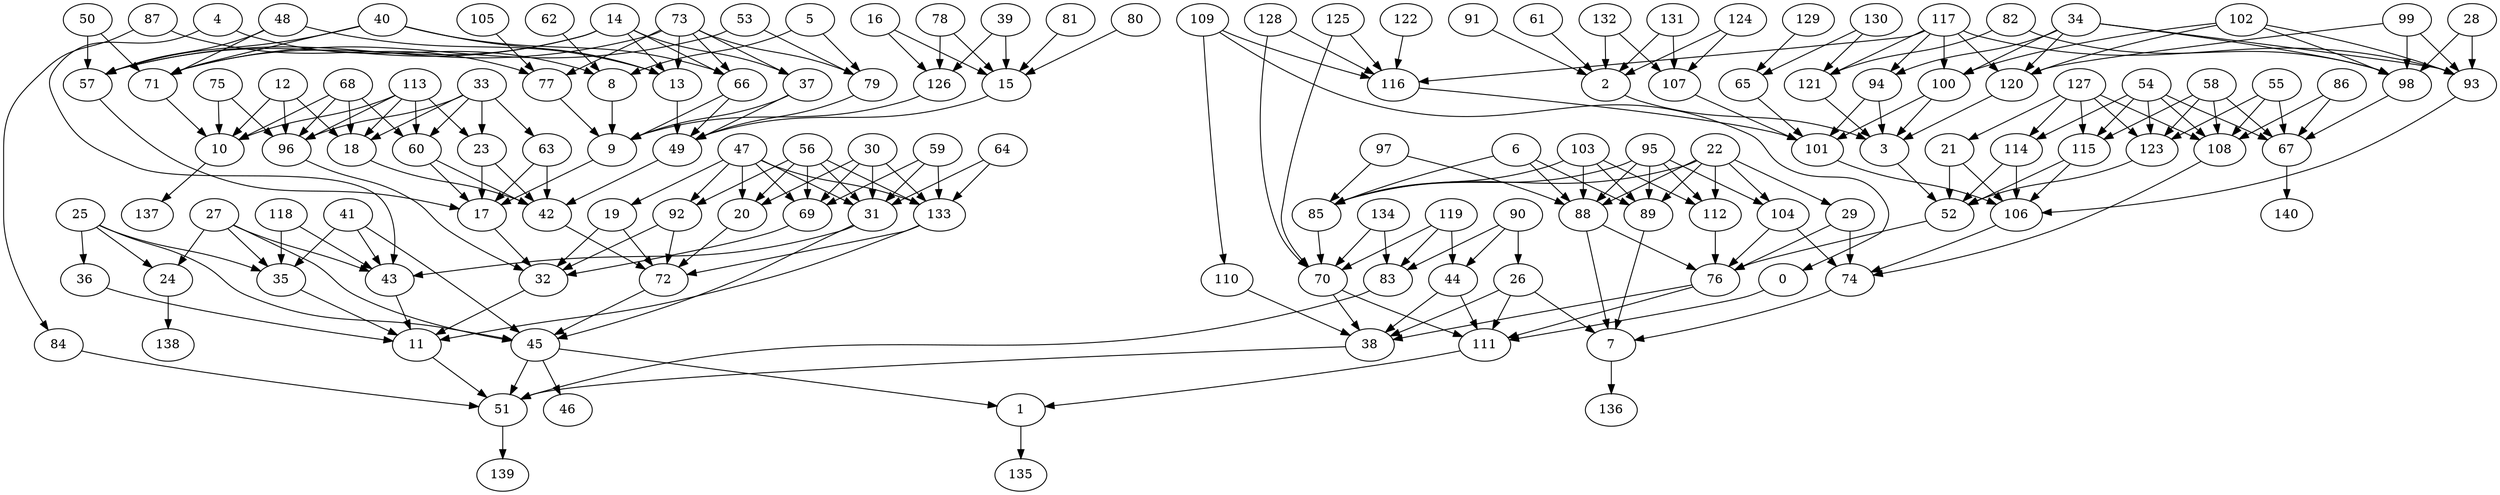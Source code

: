 digraph G {
    45 -> 46;
    36 -> 11;
    133 -> 11;
    35 -> 11;
    32 -> 11;
    43 -> 11;
    31 -> 43;
    27 -> 43;
    41 -> 43;
    118 -> 43;
    4 -> 43;
    47 -> 31;
    30 -> 31;
    56 -> 31;
    59 -> 31;
    64 -> 31;
    71 -> 10;
    113 -> 10;
    12 -> 10;
    68 -> 10;
    75 -> 10;
    53 -> 71;
    14 -> 71;
    50 -> 71;
    48 -> 71;
    40 -> 71;
    25 -> 24;
    27 -> 24;
    25 -> 36;
    92 -> 32;
    19 -> 32;
    69 -> 32;
    17 -> 32;
    96 -> 32;
    47 -> 69;
    56 -> 69;
    30 -> 69;
    59 -> 69;
    47 -> 20;
    56 -> 20;
    30 -> 20;
    47 -> 92;
    56 -> 92;
    47 -> 19;
    23 -> 17;
    63 -> 17;
    60 -> 17;
    9 -> 17;
    57 -> 17;
    33 -> 18;
    113 -> 18;
    68 -> 18;
    12 -> 18;
    33 -> 60;
    113 -> 60;
    68 -> 60;
    33 -> 23;
    113 -> 23;
    33 -> 63;
    66 -> 9;
    37 -> 9;
    8 -> 9;
    126 -> 9;
    77 -> 9;
    73 -> 13;
    14 -> 13;
    40 -> 13;
    48 -> 13;
    73 -> 66;
    14 -> 66;
    40 -> 66;
    73 -> 37;
    14 -> 37;
    62 -> 8;
    5 -> 8;
    4 -> 8;
    16 -> 126;
    78 -> 126;
    39 -> 126;
    73 -> 77;
    87 -> 77;
    105 -> 77;
    73 -> 57;
    14 -> 57;
    40 -> 57;
    48 -> 57;
    50 -> 57;
    33 -> 96;
    68 -> 96;
    113 -> 96;
    12 -> 96;
    75 -> 96;
    25 -> 35;
    27 -> 35;
    41 -> 35;
    118 -> 35;
    47 -> 133;
    56 -> 133;
    30 -> 133;
    59 -> 133;
    64 -> 133;
    31 -> 45;
    25 -> 45;
    27 -> 45;
    72 -> 45;
    41 -> 45;
    133 -> 72;
    20 -> 72;
    92 -> 72;
    19 -> 72;
    42 -> 72;
    60 -> 42;
    18 -> 42;
    23 -> 42;
    63 -> 42;
    49 -> 42;
    37 -> 49;
    66 -> 49;
    13 -> 49;
    79 -> 49;
    15 -> 49;
    5 -> 79;
    73 -> 79;
    53 -> 79;
    80 -> 15;
    16 -> 15;
    78 -> 15;
    39 -> 15;
    81 -> 15;
    83 -> 51;
    38 -> 51;
    45 -> 51;
    84 -> 51;
    11 -> 51;
    26 -> 7;
    88 -> 7;
    74 -> 7;
    89 -> 7;
    90 -> 44;
    119 -> 44;
    22 -> 85;
    103 -> 85;
    95 -> 85;
    6 -> 85;
    97 -> 85;
    98 -> 67;
    54 -> 67;
    55 -> 67;
    58 -> 67;
    86 -> 67;
    82 -> 98;
    34 -> 98;
    28 -> 98;
    99 -> 98;
    102 -> 98;
    90 -> 26;
    104 -> 74;
    29 -> 74;
    106 -> 74;
    108 -> 74;
    22 -> 112;
    95 -> 112;
    103 -> 112;
    22 -> 104;
    95 -> 104;
    22 -> 29;
    114 -> 106;
    21 -> 106;
    115 -> 106;
    101 -> 106;
    93 -> 106;
    127 -> 123;
    54 -> 123;
    58 -> 123;
    55 -> 123;
    127 -> 115;
    54 -> 115;
    58 -> 115;
    127 -> 114;
    54 -> 114;
    127 -> 21;
    100 -> 101;
    94 -> 101;
    116 -> 101;
    65 -> 101;
    107 -> 101;
    117 -> 120;
    34 -> 120;
    102 -> 120;
    99 -> 120;
    117 -> 100;
    34 -> 100;
    102 -> 100;
    117 -> 94;
    34 -> 94;
    117 -> 116;
    109 -> 116;
    122 -> 116;
    125 -> 116;
    128 -> 116;
    129 -> 65;
    130 -> 65;
    124 -> 107;
    131 -> 107;
    132 -> 107;
    117 -> 93;
    34 -> 93;
    102 -> 93;
    99 -> 93;
    28 -> 93;
    127 -> 108;
    58 -> 108;
    54 -> 108;
    55 -> 108;
    86 -> 108;
    22 -> 88;
    95 -> 88;
    103 -> 88;
    6 -> 88;
    97 -> 88;
    22 -> 89;
    95 -> 89;
    103 -> 89;
    6 -> 89;
    26 -> 38;
    44 -> 38;
    76 -> 38;
    110 -> 38;
    70 -> 38;
    90 -> 83;
    119 -> 83;
    134 -> 83;
    85 -> 70;
    119 -> 70;
    134 -> 70;
    125 -> 70;
    128 -> 70;
    88 -> 76;
    112 -> 76;
    104 -> 76;
    29 -> 76;
    52 -> 76;
    115 -> 52;
    123 -> 52;
    114 -> 52;
    21 -> 52;
    3 -> 52;
    94 -> 3;
    100 -> 3;
    120 -> 3;
    121 -> 3;
    2 -> 3;
    130 -> 121;
    117 -> 121;
    82 -> 121;
    61 -> 2;
    124 -> 2;
    131 -> 2;
    132 -> 2;
    91 -> 2;
    109 -> 110;
    87 -> 84;
    45 -> 1;
    111 -> 1;
    0 -> 111;
    44 -> 111;
    76 -> 111;
    26 -> 111;
    70 -> 111;
    109 -> 0;
    1 -> 135;
    7 -> 136;
    10 -> 137;
    24 -> 138;
    51 -> 139;
    67 -> 140;
}
